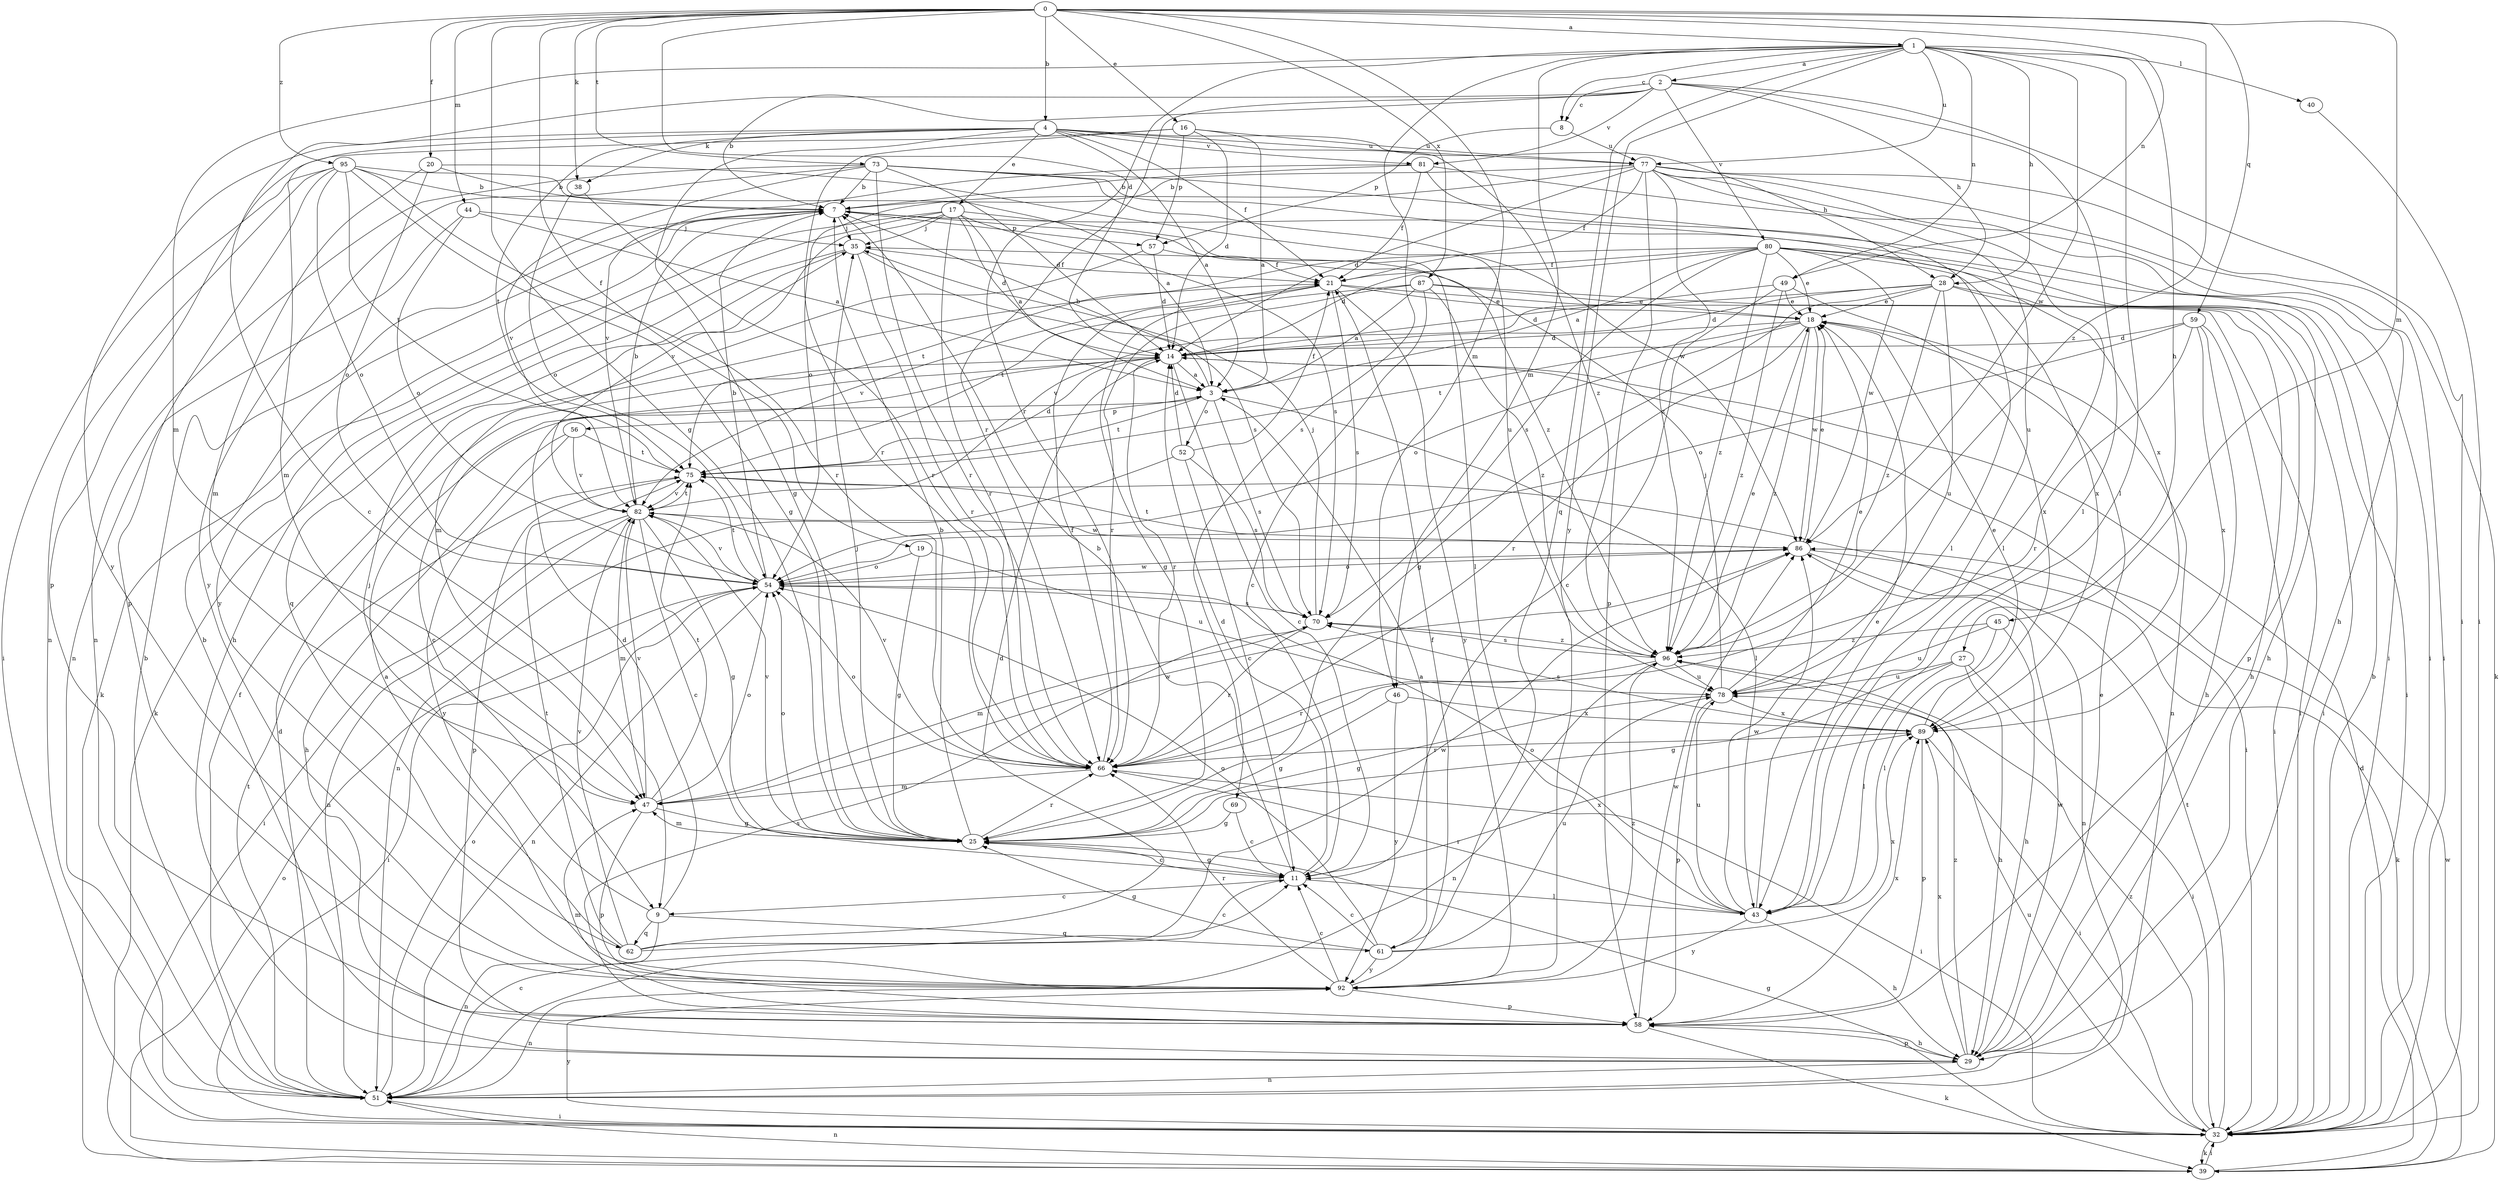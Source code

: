 strict digraph  {
0;
1;
2;
3;
4;
7;
8;
9;
11;
14;
16;
17;
18;
19;
20;
21;
25;
27;
28;
29;
32;
35;
38;
39;
40;
43;
44;
45;
46;
47;
49;
51;
52;
54;
56;
57;
58;
59;
61;
62;
66;
69;
70;
73;
75;
77;
78;
80;
81;
82;
86;
87;
89;
92;
95;
96;
0 -> 1  [label=a];
0 -> 4  [label=b];
0 -> 14  [label=d];
0 -> 16  [label=e];
0 -> 19  [label=f];
0 -> 20  [label=f];
0 -> 25  [label=g];
0 -> 38  [label=k];
0 -> 44  [label=m];
0 -> 45  [label=m];
0 -> 46  [label=m];
0 -> 49  [label=n];
0 -> 59  [label=q];
0 -> 73  [label=t];
0 -> 87  [label=x];
0 -> 95  [label=z];
0 -> 96  [label=z];
1 -> 2  [label=a];
1 -> 8  [label=c];
1 -> 27  [label=h];
1 -> 28  [label=h];
1 -> 40  [label=l];
1 -> 43  [label=l];
1 -> 46  [label=m];
1 -> 47  [label=m];
1 -> 49  [label=n];
1 -> 61  [label=q];
1 -> 66  [label=r];
1 -> 69  [label=s];
1 -> 77  [label=u];
1 -> 86  [label=w];
1 -> 92  [label=y];
2 -> 7  [label=b];
2 -> 8  [label=c];
2 -> 9  [label=c];
2 -> 28  [label=h];
2 -> 32  [label=i];
2 -> 43  [label=l];
2 -> 66  [label=r];
2 -> 80  [label=v];
2 -> 81  [label=v];
3 -> 7  [label=b];
3 -> 43  [label=l];
3 -> 52  [label=o];
3 -> 56  [label=p];
3 -> 70  [label=s];
3 -> 75  [label=t];
4 -> 3  [label=a];
4 -> 17  [label=e];
4 -> 21  [label=f];
4 -> 25  [label=g];
4 -> 28  [label=h];
4 -> 38  [label=k];
4 -> 47  [label=m];
4 -> 75  [label=t];
4 -> 77  [label=u];
4 -> 81  [label=v];
4 -> 92  [label=y];
4 -> 96  [label=z];
7 -> 35  [label=j];
7 -> 57  [label=p];
7 -> 92  [label=y];
7 -> 96  [label=z];
8 -> 57  [label=p];
8 -> 77  [label=u];
9 -> 14  [label=d];
9 -> 35  [label=j];
9 -> 51  [label=n];
9 -> 61  [label=q];
9 -> 62  [label=q];
11 -> 7  [label=b];
11 -> 9  [label=c];
11 -> 14  [label=d];
11 -> 25  [label=g];
11 -> 43  [label=l];
11 -> 89  [label=x];
14 -> 3  [label=a];
14 -> 9  [label=c];
14 -> 11  [label=c];
14 -> 32  [label=i];
14 -> 66  [label=r];
16 -> 3  [label=a];
16 -> 14  [label=d];
16 -> 57  [label=p];
16 -> 58  [label=p];
16 -> 66  [label=r];
16 -> 77  [label=u];
17 -> 3  [label=a];
17 -> 14  [label=d];
17 -> 29  [label=h];
17 -> 35  [label=j];
17 -> 39  [label=k];
17 -> 43  [label=l];
17 -> 66  [label=r];
17 -> 70  [label=s];
17 -> 82  [label=v];
18 -> 14  [label=d];
18 -> 51  [label=n];
18 -> 54  [label=o];
18 -> 66  [label=r];
18 -> 75  [label=t];
18 -> 86  [label=w];
18 -> 96  [label=z];
19 -> 25  [label=g];
19 -> 54  [label=o];
19 -> 78  [label=u];
20 -> 7  [label=b];
20 -> 47  [label=m];
20 -> 54  [label=o];
20 -> 78  [label=u];
21 -> 18  [label=e];
21 -> 25  [label=g];
21 -> 32  [label=i];
21 -> 70  [label=s];
21 -> 82  [label=v];
21 -> 92  [label=y];
25 -> 7  [label=b];
25 -> 11  [label=c];
25 -> 35  [label=j];
25 -> 47  [label=m];
25 -> 54  [label=o];
25 -> 66  [label=r];
25 -> 82  [label=v];
27 -> 25  [label=g];
27 -> 29  [label=h];
27 -> 32  [label=i];
27 -> 43  [label=l];
27 -> 78  [label=u];
28 -> 14  [label=d];
28 -> 18  [label=e];
28 -> 25  [label=g];
28 -> 32  [label=i];
28 -> 58  [label=p];
28 -> 78  [label=u];
28 -> 82  [label=v];
28 -> 96  [label=z];
29 -> 7  [label=b];
29 -> 18  [label=e];
29 -> 51  [label=n];
29 -> 58  [label=p];
29 -> 86  [label=w];
29 -> 89  [label=x];
29 -> 96  [label=z];
32 -> 7  [label=b];
32 -> 25  [label=g];
32 -> 39  [label=k];
32 -> 75  [label=t];
32 -> 78  [label=u];
32 -> 92  [label=y];
32 -> 96  [label=z];
35 -> 21  [label=f];
35 -> 39  [label=k];
35 -> 62  [label=q];
35 -> 66  [label=r];
35 -> 70  [label=s];
38 -> 54  [label=o];
38 -> 66  [label=r];
39 -> 14  [label=d];
39 -> 32  [label=i];
39 -> 51  [label=n];
39 -> 54  [label=o];
39 -> 86  [label=w];
40 -> 32  [label=i];
43 -> 18  [label=e];
43 -> 29  [label=h];
43 -> 54  [label=o];
43 -> 66  [label=r];
43 -> 78  [label=u];
43 -> 86  [label=w];
43 -> 92  [label=y];
44 -> 3  [label=a];
44 -> 35  [label=j];
44 -> 51  [label=n];
44 -> 54  [label=o];
45 -> 29  [label=h];
45 -> 43  [label=l];
45 -> 78  [label=u];
45 -> 96  [label=z];
46 -> 25  [label=g];
46 -> 89  [label=x];
46 -> 92  [label=y];
47 -> 25  [label=g];
47 -> 54  [label=o];
47 -> 58  [label=p];
47 -> 75  [label=t];
47 -> 82  [label=v];
47 -> 86  [label=w];
49 -> 11  [label=c];
49 -> 14  [label=d];
49 -> 18  [label=e];
49 -> 89  [label=x];
49 -> 96  [label=z];
51 -> 7  [label=b];
51 -> 11  [label=c];
51 -> 14  [label=d];
51 -> 21  [label=f];
51 -> 32  [label=i];
51 -> 54  [label=o];
51 -> 75  [label=t];
52 -> 11  [label=c];
52 -> 14  [label=d];
52 -> 21  [label=f];
52 -> 51  [label=n];
52 -> 70  [label=s];
54 -> 7  [label=b];
54 -> 32  [label=i];
54 -> 51  [label=n];
54 -> 70  [label=s];
54 -> 75  [label=t];
54 -> 82  [label=v];
54 -> 86  [label=w];
56 -> 29  [label=h];
56 -> 75  [label=t];
56 -> 82  [label=v];
56 -> 92  [label=y];
57 -> 14  [label=d];
57 -> 21  [label=f];
57 -> 47  [label=m];
58 -> 29  [label=h];
58 -> 39  [label=k];
58 -> 47  [label=m];
58 -> 70  [label=s];
58 -> 86  [label=w];
58 -> 89  [label=x];
59 -> 14  [label=d];
59 -> 29  [label=h];
59 -> 32  [label=i];
59 -> 54  [label=o];
59 -> 66  [label=r];
59 -> 89  [label=x];
61 -> 3  [label=a];
61 -> 11  [label=c];
61 -> 25  [label=g];
61 -> 54  [label=o];
61 -> 78  [label=u];
61 -> 89  [label=x];
61 -> 92  [label=y];
62 -> 3  [label=a];
62 -> 11  [label=c];
62 -> 14  [label=d];
62 -> 75  [label=t];
62 -> 82  [label=v];
62 -> 86  [label=w];
66 -> 21  [label=f];
66 -> 32  [label=i];
66 -> 47  [label=m];
66 -> 54  [label=o];
66 -> 82  [label=v];
69 -> 11  [label=c];
69 -> 25  [label=g];
70 -> 35  [label=j];
70 -> 47  [label=m];
70 -> 66  [label=r];
70 -> 96  [label=z];
73 -> 7  [label=b];
73 -> 14  [label=d];
73 -> 32  [label=i];
73 -> 51  [label=n];
73 -> 66  [label=r];
73 -> 82  [label=v];
73 -> 86  [label=w];
73 -> 89  [label=x];
73 -> 92  [label=y];
75 -> 14  [label=d];
75 -> 58  [label=p];
75 -> 82  [label=v];
77 -> 7  [label=b];
77 -> 14  [label=d];
77 -> 21  [label=f];
77 -> 29  [label=h];
77 -> 32  [label=i];
77 -> 39  [label=k];
77 -> 43  [label=l];
77 -> 54  [label=o];
77 -> 58  [label=p];
77 -> 78  [label=u];
77 -> 96  [label=z];
78 -> 18  [label=e];
78 -> 25  [label=g];
78 -> 35  [label=j];
78 -> 58  [label=p];
78 -> 89  [label=x];
80 -> 3  [label=a];
80 -> 14  [label=d];
80 -> 18  [label=e];
80 -> 21  [label=f];
80 -> 29  [label=h];
80 -> 32  [label=i];
80 -> 70  [label=s];
80 -> 75  [label=t];
80 -> 86  [label=w];
80 -> 89  [label=x];
80 -> 96  [label=z];
81 -> 7  [label=b];
81 -> 21  [label=f];
81 -> 32  [label=i];
81 -> 43  [label=l];
81 -> 82  [label=v];
82 -> 7  [label=b];
82 -> 11  [label=c];
82 -> 25  [label=g];
82 -> 32  [label=i];
82 -> 47  [label=m];
82 -> 51  [label=n];
82 -> 75  [label=t];
82 -> 86  [label=w];
86 -> 18  [label=e];
86 -> 39  [label=k];
86 -> 51  [label=n];
86 -> 54  [label=o];
86 -> 75  [label=t];
87 -> 3  [label=a];
87 -> 11  [label=c];
87 -> 18  [label=e];
87 -> 29  [label=h];
87 -> 66  [label=r];
87 -> 75  [label=t];
87 -> 96  [label=z];
89 -> 18  [label=e];
89 -> 32  [label=i];
89 -> 58  [label=p];
89 -> 66  [label=r];
89 -> 70  [label=s];
92 -> 11  [label=c];
92 -> 21  [label=f];
92 -> 51  [label=n];
92 -> 58  [label=p];
92 -> 66  [label=r];
92 -> 96  [label=z];
95 -> 3  [label=a];
95 -> 7  [label=b];
95 -> 25  [label=g];
95 -> 32  [label=i];
95 -> 51  [label=n];
95 -> 54  [label=o];
95 -> 58  [label=p];
95 -> 66  [label=r];
95 -> 75  [label=t];
96 -> 18  [label=e];
96 -> 51  [label=n];
96 -> 66  [label=r];
96 -> 70  [label=s];
96 -> 78  [label=u];
}
